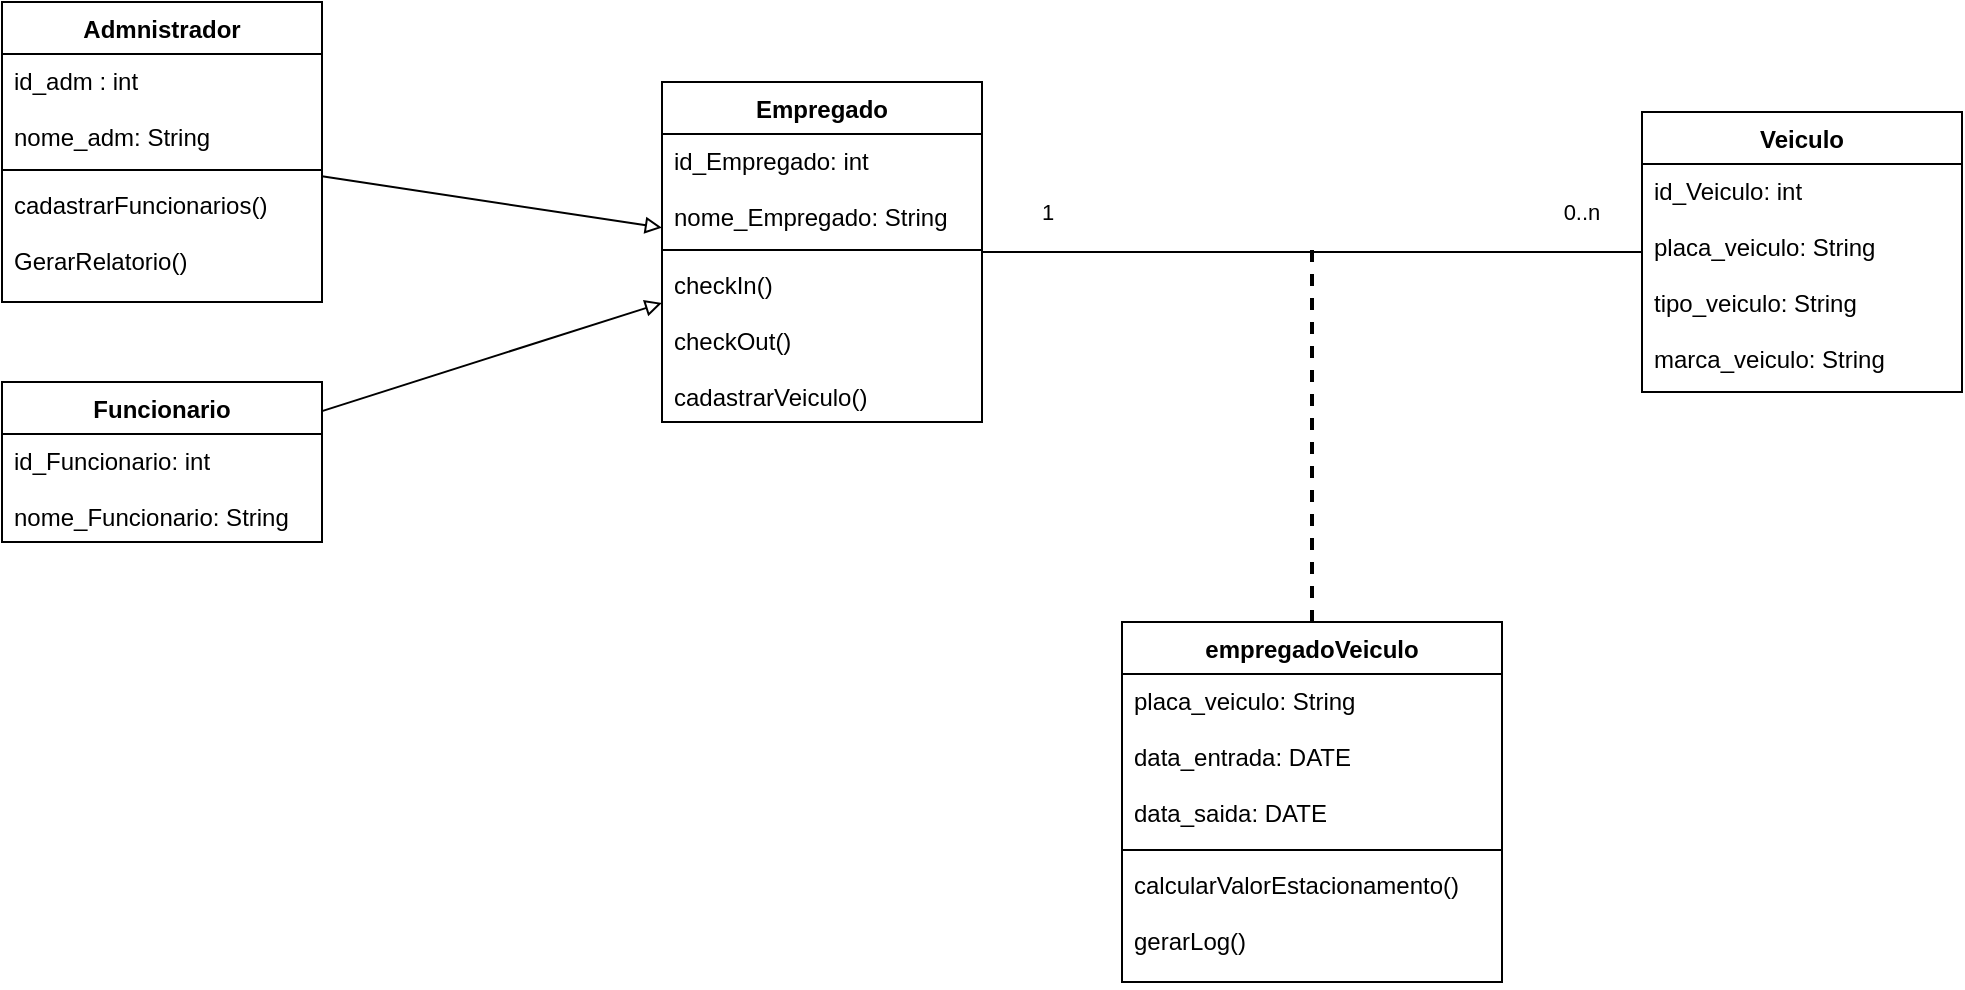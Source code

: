 <mxfile version="15.7.0" type="device"><diagram id="C5RBs43oDa-KdzZeNtuy" name="Page-1"><mxGraphModel dx="1979" dy="637" grid="1" gridSize="10" guides="1" tooltips="1" connect="1" arrows="1" fold="1" page="1" pageScale="1" pageWidth="827" pageHeight="1169" math="0" shadow="0"><root><mxCell id="WIyWlLk6GJQsqaUBKTNV-0"/><mxCell id="WIyWlLk6GJQsqaUBKTNV-1" parent="WIyWlLk6GJQsqaUBKTNV-0"/><mxCell id="w5oV1GnQWGkGu_xCKbI6-1" value="Empregado" style="swimlane;fontStyle=1;align=center;verticalAlign=top;childLayout=stackLayout;horizontal=1;startSize=26;horizontalStack=0;resizeParent=1;resizeParentMax=0;resizeLast=0;collapsible=1;marginBottom=0;" vertex="1" parent="WIyWlLk6GJQsqaUBKTNV-1"><mxGeometry x="250" y="250" width="160" height="170" as="geometry"/></mxCell><mxCell id="w5oV1GnQWGkGu_xCKbI6-2" value="id_Empregado: int&#10;&#10;nome_Empregado: String" style="text;strokeColor=none;fillColor=none;align=left;verticalAlign=top;spacingLeft=4;spacingRight=4;overflow=hidden;rotatable=0;points=[[0,0.5],[1,0.5]];portConstraint=eastwest;" vertex="1" parent="w5oV1GnQWGkGu_xCKbI6-1"><mxGeometry y="26" width="160" height="54" as="geometry"/></mxCell><mxCell id="w5oV1GnQWGkGu_xCKbI6-3" value="" style="line;strokeWidth=1;fillColor=none;align=left;verticalAlign=middle;spacingTop=-1;spacingLeft=3;spacingRight=3;rotatable=0;labelPosition=right;points=[];portConstraint=eastwest;" vertex="1" parent="w5oV1GnQWGkGu_xCKbI6-1"><mxGeometry y="80" width="160" height="8" as="geometry"/></mxCell><mxCell id="w5oV1GnQWGkGu_xCKbI6-4" value="checkIn()&#10;&#10;checkOut()&#10;&#10;cadastrarVeiculo()&#10;" style="text;strokeColor=none;fillColor=none;align=left;verticalAlign=top;spacingLeft=4;spacingRight=4;overflow=hidden;rotatable=0;points=[[0,0.5],[1,0.5]];portConstraint=eastwest;" vertex="1" parent="w5oV1GnQWGkGu_xCKbI6-1"><mxGeometry y="88" width="160" height="82" as="geometry"/></mxCell><mxCell id="w5oV1GnQWGkGu_xCKbI6-5" value="Admnistrador" style="swimlane;fontStyle=1;align=center;verticalAlign=top;childLayout=stackLayout;horizontal=1;startSize=26;horizontalStack=0;resizeParent=1;resizeParentMax=0;resizeLast=0;collapsible=1;marginBottom=0;" vertex="1" parent="WIyWlLk6GJQsqaUBKTNV-1"><mxGeometry x="-80" y="210" width="160" height="150" as="geometry"/></mxCell><mxCell id="w5oV1GnQWGkGu_xCKbI6-6" value="id_adm : int&#10;&#10;nome_adm: String" style="text;strokeColor=none;fillColor=none;align=left;verticalAlign=top;spacingLeft=4;spacingRight=4;overflow=hidden;rotatable=0;points=[[0,0.5],[1,0.5]];portConstraint=eastwest;" vertex="1" parent="w5oV1GnQWGkGu_xCKbI6-5"><mxGeometry y="26" width="160" height="54" as="geometry"/></mxCell><mxCell id="w5oV1GnQWGkGu_xCKbI6-7" value="" style="line;strokeWidth=1;fillColor=none;align=left;verticalAlign=middle;spacingTop=-1;spacingLeft=3;spacingRight=3;rotatable=0;labelPosition=right;points=[];portConstraint=eastwest;" vertex="1" parent="w5oV1GnQWGkGu_xCKbI6-5"><mxGeometry y="80" width="160" height="8" as="geometry"/></mxCell><mxCell id="w5oV1GnQWGkGu_xCKbI6-8" value="cadastrarFuncionarios()&#10;&#10;GerarRelatorio()" style="text;strokeColor=none;fillColor=none;align=left;verticalAlign=top;spacingLeft=4;spacingRight=4;overflow=hidden;rotatable=0;points=[[0,0.5],[1,0.5]];portConstraint=eastwest;" vertex="1" parent="w5oV1GnQWGkGu_xCKbI6-5"><mxGeometry y="88" width="160" height="62" as="geometry"/></mxCell><mxCell id="w5oV1GnQWGkGu_xCKbI6-9" value="Veiculo" style="swimlane;fontStyle=1;align=center;verticalAlign=top;childLayout=stackLayout;horizontal=1;startSize=26;horizontalStack=0;resizeParent=1;resizeParentMax=0;resizeLast=0;collapsible=1;marginBottom=0;" vertex="1" parent="WIyWlLk6GJQsqaUBKTNV-1"><mxGeometry x="740" y="265" width="160" height="140" as="geometry"/></mxCell><mxCell id="w5oV1GnQWGkGu_xCKbI6-10" value="id_Veiculo: int&#10;&#10;placa_veiculo: String&#10;&#10;tipo_veiculo: String&#10;&#10;marca_veiculo: String" style="text;strokeColor=none;fillColor=none;align=left;verticalAlign=top;spacingLeft=4;spacingRight=4;overflow=hidden;rotatable=0;points=[[0,0.5],[1,0.5]];portConstraint=eastwest;" vertex="1" parent="w5oV1GnQWGkGu_xCKbI6-9"><mxGeometry y="26" width="160" height="114" as="geometry"/></mxCell><mxCell id="w5oV1GnQWGkGu_xCKbI6-30" value="Funcionario" style="swimlane;fontStyle=1;align=center;verticalAlign=top;childLayout=stackLayout;horizontal=1;startSize=26;horizontalStack=0;resizeParent=1;resizeParentMax=0;resizeLast=0;collapsible=1;marginBottom=0;" vertex="1" parent="WIyWlLk6GJQsqaUBKTNV-1"><mxGeometry x="-80" y="400" width="160" height="80" as="geometry"/></mxCell><mxCell id="w5oV1GnQWGkGu_xCKbI6-31" value="id_Funcionario: int&#10;&#10;nome_Funcionario: String" style="text;strokeColor=none;fillColor=none;align=left;verticalAlign=top;spacingLeft=4;spacingRight=4;overflow=hidden;rotatable=0;points=[[0,0.5],[1,0.5]];portConstraint=eastwest;" vertex="1" parent="w5oV1GnQWGkGu_xCKbI6-30"><mxGeometry y="26" width="160" height="54" as="geometry"/></mxCell><mxCell id="w5oV1GnQWGkGu_xCKbI6-39" value="" style="endArrow=block;html=1;rounded=0;endFill=0;" edge="1" parent="WIyWlLk6GJQsqaUBKTNV-1" source="w5oV1GnQWGkGu_xCKbI6-30" target="w5oV1GnQWGkGu_xCKbI6-1"><mxGeometry width="50" height="50" relative="1" as="geometry"><mxPoint x="389" y="520" as="sourcePoint"/><mxPoint x="439" y="470" as="targetPoint"/></mxGeometry></mxCell><mxCell id="w5oV1GnQWGkGu_xCKbI6-40" value="" style="endArrow=block;html=1;rounded=0;endFill=0;" edge="1" parent="WIyWlLk6GJQsqaUBKTNV-1" source="w5oV1GnQWGkGu_xCKbI6-5" target="w5oV1GnQWGkGu_xCKbI6-1"><mxGeometry width="50" height="50" relative="1" as="geometry"><mxPoint x="175" y="520" as="sourcePoint"/><mxPoint x="225" y="470.0" as="targetPoint"/></mxGeometry></mxCell><mxCell id="w5oV1GnQWGkGu_xCKbI6-43" value="" style="endArrow=none;html=1;rounded=0;" edge="1" parent="WIyWlLk6GJQsqaUBKTNV-1" source="w5oV1GnQWGkGu_xCKbI6-1" target="w5oV1GnQWGkGu_xCKbI6-9"><mxGeometry width="50" height="50" relative="1" as="geometry"><mxPoint x="410" y="430" as="sourcePoint"/><mxPoint x="460" y="380" as="targetPoint"/></mxGeometry></mxCell><mxCell id="w5oV1GnQWGkGu_xCKbI6-46" value="empregadoVeiculo" style="swimlane;fontStyle=1;align=center;verticalAlign=top;childLayout=stackLayout;horizontal=1;startSize=26;horizontalStack=0;resizeParent=1;resizeParentMax=0;resizeLast=0;collapsible=1;marginBottom=0;" vertex="1" parent="WIyWlLk6GJQsqaUBKTNV-1"><mxGeometry x="480" y="520" width="190" height="180" as="geometry"/></mxCell><mxCell id="w5oV1GnQWGkGu_xCKbI6-47" value="placa_veiculo: String&#10;&#10;data_entrada: DATE&#10;&#10;data_saida: DATE" style="text;strokeColor=none;fillColor=none;align=left;verticalAlign=top;spacingLeft=4;spacingRight=4;overflow=hidden;rotatable=0;points=[[0,0.5],[1,0.5]];portConstraint=eastwest;" vertex="1" parent="w5oV1GnQWGkGu_xCKbI6-46"><mxGeometry y="26" width="190" height="84" as="geometry"/></mxCell><mxCell id="w5oV1GnQWGkGu_xCKbI6-48" value="" style="line;strokeWidth=1;fillColor=none;align=left;verticalAlign=middle;spacingTop=-1;spacingLeft=3;spacingRight=3;rotatable=0;labelPosition=right;points=[];portConstraint=eastwest;" vertex="1" parent="w5oV1GnQWGkGu_xCKbI6-46"><mxGeometry y="110" width="190" height="8" as="geometry"/></mxCell><mxCell id="w5oV1GnQWGkGu_xCKbI6-49" value="calcularValorEstacionamento()&#10;&#10;gerarLog()" style="text;strokeColor=none;fillColor=none;align=left;verticalAlign=top;spacingLeft=4;spacingRight=4;overflow=hidden;rotatable=0;points=[[0,0.5],[1,0.5]];portConstraint=eastwest;" vertex="1" parent="w5oV1GnQWGkGu_xCKbI6-46"><mxGeometry y="118" width="190" height="62" as="geometry"/></mxCell><mxCell id="w5oV1GnQWGkGu_xCKbI6-50" value="" style="endArrow=none;dashed=1;html=1;strokeWidth=2;rounded=0;" edge="1" parent="WIyWlLk6GJQsqaUBKTNV-1" source="w5oV1GnQWGkGu_xCKbI6-46"><mxGeometry width="50" height="50" relative="1" as="geometry"><mxPoint x="410" y="510" as="sourcePoint"/><mxPoint x="575" y="330" as="targetPoint"/></mxGeometry></mxCell><mxCell id="w5oV1GnQWGkGu_xCKbI6-51" value="1" style="text;html=1;strokeColor=none;fillColor=none;align=center;verticalAlign=middle;whiteSpace=wrap;rounded=0;fontSize=11;" vertex="1" parent="WIyWlLk6GJQsqaUBKTNV-1"><mxGeometry x="413" y="300" width="60" height="30" as="geometry"/></mxCell><mxCell id="w5oV1GnQWGkGu_xCKbI6-52" value="0..n" style="text;html=1;strokeColor=none;fillColor=none;align=center;verticalAlign=middle;whiteSpace=wrap;rounded=0;fontSize=11;" vertex="1" parent="WIyWlLk6GJQsqaUBKTNV-1"><mxGeometry x="680" y="300" width="60" height="30" as="geometry"/></mxCell></root></mxGraphModel></diagram></mxfile>